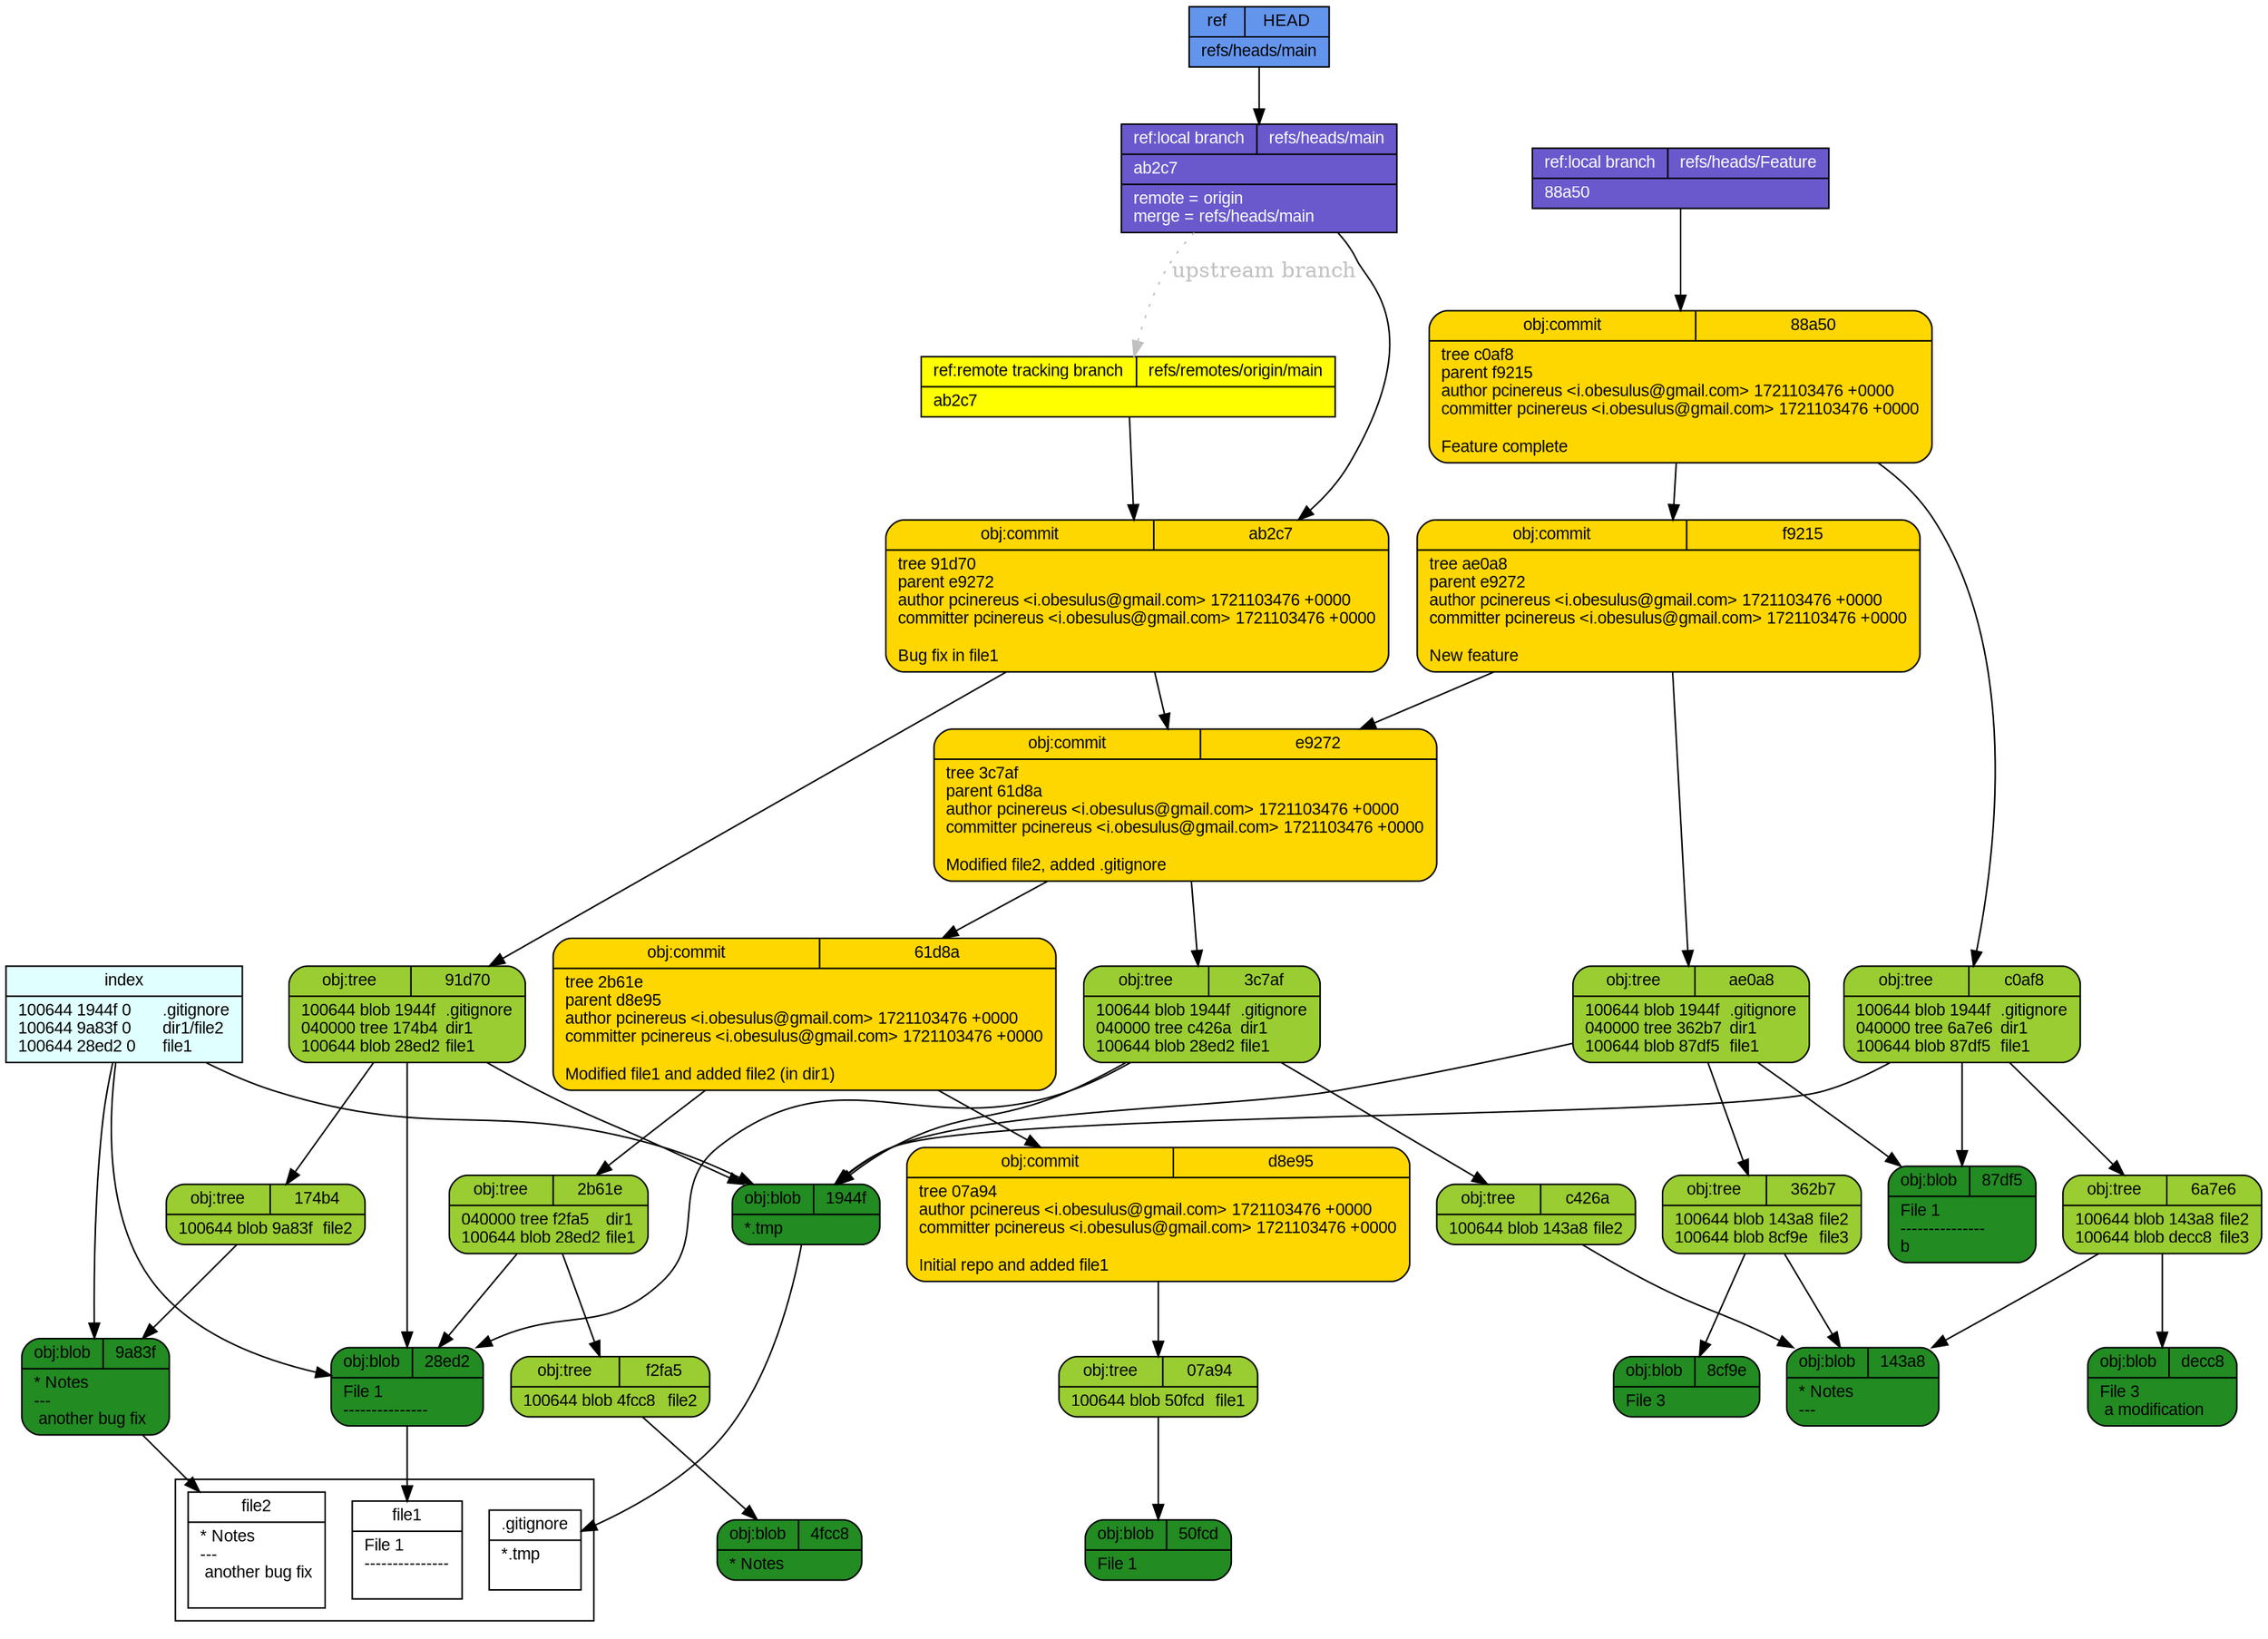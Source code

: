 digraph structs {
  node [shape=record,fontsize=11,fontname="arial"];
  rankdir="TB";
  _f2fa5 [fillcolor="yellowgreen", style="filled,rounded", label="{{obj:tree|f2fa5}|100644\ blob\ 4fcc8\	file2\l}"]  _f2fa5 -> _4fcc8
  _07a94 [fillcolor="yellowgreen", style="filled,rounded", label="{{obj:tree|07a94}|100644\ blob\ 50fcd\	file1\l}"]  _07a94 -> _50fcd
  _143a8 [fillcolor="forestgreen", style="filled,rounded", label="{{obj:blob|143a8}|\*\ Notes\l\-\-\-\l}"]  _c0af8 [fillcolor="yellowgreen", style="filled,rounded", label="{{obj:tree|c0af8}|100644\ blob\ 1944f\	\.gitignore\l040000\ tree\ 6a7e6\	dir1\l100644\ blob\ 87df5\	file1\l}"]  _c0af8 -> _1944f
  _c0af8 -> _6a7e6
  _c0af8 -> _87df5
  _4fcc8 [fillcolor="forestgreen", style="filled,rounded", label="{{obj:blob|4fcc8}|\*\ Notes\l}"]  _ab2c7 [fillcolor="gold", style="filled,rounded", label="{{obj:commit|ab2c7}|tree\ 91d70\lparent\ e9272\lauthor\ pcinereus\ \<i\.obesulus\@gmail\.com\>\ 1721103476\ \+0000\lcommitter\ pcinereus\ \<i\.obesulus\@gmail\.com\>\ 1721103476\ \+0000\l\lBug\ fix\ in\ file1\l}"]  _ab2c7 -> _91d70
  _ab2c7 -> _e9272
  _c426a [fillcolor="yellowgreen", style="filled,rounded", label="{{obj:tree|c426a}|100644\ blob\ 143a8\	file2\l}"]  _c426a -> _143a8
  _1944f [fillcolor="forestgreen", style="filled,rounded", label="{{obj:blob|1944f}|\*\.tmp\l}"]  _88a50 [fillcolor="gold", style="filled,rounded", label="{{obj:commit|88a50}|tree\ c0af8\lparent\ f9215\lauthor\ pcinereus\ \<i\.obesulus\@gmail\.com\>\ 1721103476\ \+0000\lcommitter\ pcinereus\ \<i\.obesulus\@gmail\.com\>\ 1721103476\ \+0000\l\lFeature\ complete\l}"]  _88a50 -> _c0af8
  _88a50 -> _f9215
  _50fcd [fillcolor="forestgreen", style="filled,rounded", label="{{obj:blob|50fcd}|File\ 1\l}"]  _61d8a [fillcolor="gold", style="filled,rounded", label="{{obj:commit|61d8a}|tree\ 2b61e\lparent\ d8e95\lauthor\ pcinereus\ \<i\.obesulus\@gmail\.com\>\ 1721103476\ \+0000\lcommitter\ pcinereus\ \<i\.obesulus\@gmail\.com\>\ 1721103476\ \+0000\l\lModified\ file1\ and\ added\ file2\ \(in\ dir1\)\l}"]  _61d8a -> _2b61e
  _61d8a -> _d8e95
  _8cf9e [fillcolor="forestgreen", style="filled,rounded", label="{{obj:blob|8cf9e}|File\ 3\l}"]  _91d70 [fillcolor="yellowgreen", style="filled,rounded", label="{{obj:tree|91d70}|100644\ blob\ 1944f\	\.gitignore\l040000\ tree\ 174b4\	dir1\l100644\ blob\ 28ed2\	file1\l}"]  _91d70 -> _1944f
  _91d70 -> _174b4
  _91d70 -> _28ed2
  _9a83f [fillcolor="forestgreen", style="filled,rounded", label="{{obj:blob|9a83f}|\*\ Notes\l\-\-\-\l\ another\ bug\ fix\l}"]  _ae0a8 [fillcolor="yellowgreen", style="filled,rounded", label="{{obj:tree|ae0a8}|100644\ blob\ 1944f\	\.gitignore\l040000\ tree\ 362b7\	dir1\l100644\ blob\ 87df5\	file1\l}"]  _ae0a8 -> _1944f
  _ae0a8 -> _362b7
  _ae0a8 -> _87df5
  _e9272 [fillcolor="gold", style="filled,rounded", label="{{obj:commit|e9272}|tree\ 3c7af\lparent\ 61d8a\lauthor\ pcinereus\ \<i\.obesulus\@gmail\.com\>\ 1721103476\ \+0000\lcommitter\ pcinereus\ \<i\.obesulus\@gmail\.com\>\ 1721103476\ \+0000\l\lModified\ file2\,\ added\ \.gitignore\l}"]  _e9272 -> _3c7af
  _e9272 -> _61d8a
  _f9215 [fillcolor="gold", style="filled,rounded", label="{{obj:commit|f9215}|tree\ ae0a8\lparent\ e9272\lauthor\ pcinereus\ \<i\.obesulus\@gmail\.com\>\ 1721103476\ \+0000\lcommitter\ pcinereus\ \<i\.obesulus\@gmail\.com\>\ 1721103476\ \+0000\l\lNew\ feature\l}"]  _f9215 -> _ae0a8
  _f9215 -> _e9272
  _2b61e [fillcolor="yellowgreen", style="filled,rounded", label="{{obj:tree|2b61e}|040000\ tree\ f2fa5\	dir1\l100644\ blob\ 28ed2\	file1\l}"]  _2b61e -> _f2fa5
  _2b61e -> _28ed2
  _d8e95 [fillcolor="gold", style="filled,rounded", label="{{obj:commit|d8e95}|tree\ 07a94\lauthor\ pcinereus\ \<i\.obesulus\@gmail\.com\>\ 1721103476\ \+0000\lcommitter\ pcinereus\ \<i\.obesulus\@gmail\.com\>\ 1721103476\ \+0000\l\lInitial\ repo\ and\ added\ file1\l}"]  _d8e95 -> _07a94
  _87df5 [fillcolor="forestgreen", style="filled,rounded", label="{{obj:blob|87df5}|File\ 1\l\-\-\-\-\-\-\-\-\-\-\-\-\-\-\-\lb\l}"]  _362b7 [fillcolor="yellowgreen", style="filled,rounded", label="{{obj:tree|362b7}|100644\ blob\ 143a8\	file2\l100644\ blob\ 8cf9e\	file3\l}"]  _362b7 -> _143a8
  _362b7 -> _8cf9e
  _3c7af [fillcolor="yellowgreen", style="filled,rounded", label="{{obj:tree|3c7af}|100644\ blob\ 1944f\	\.gitignore\l040000\ tree\ c426a\	dir1\l100644\ blob\ 28ed2\	file1\l}"]  _3c7af -> _1944f
  _3c7af -> _c426a
  _3c7af -> _28ed2
  _28ed2 [fillcolor="forestgreen", style="filled,rounded", label="{{obj:blob|28ed2}|File\ 1\l\-\-\-\-\-\-\-\-\-\-\-\-\-\-\-\l}"]  _6a7e6 [fillcolor="yellowgreen", style="filled,rounded", label="{{obj:tree|6a7e6}|100644\ blob\ 143a8\	file2\l100644\ blob\ decc8\	file3\l}"]  _6a7e6 -> _143a8
  _6a7e6 -> _decc8
  _174b4 [fillcolor="yellowgreen", style="filled,rounded", label="{{obj:tree|174b4}|100644\ blob\ 9a83f\	file2\l}"]  _174b4 -> _9a83f
  _decc8 [fillcolor="forestgreen", style="filled,rounded", label="{{obj:blob|decc8}|File\ 3\l\ a\ modification\l}"]  _refs___heads___Feature [style=filled, fillcolor=slateblue3, fontcolor = white,  label="{{ref:local branch|refs\/heads\/Feature}|88a50\l}"]
  _refs___heads___Feature -> _88a50
  _refs___heads___main -> _refs___remotes___origin___main [style=dotted, color=gray, fontcolor=gray, label="upstream branch"]
  _refs___heads___main [style=filled, fillcolor=slateblue3, fontcolor = white,  label="{{ref:local branch|refs\/heads\/main}|ab2c7\l|remote\ \=\ origin\lmerge\ \=\ refs\/heads\/main\l}"]
  _refs___heads___main -> _ab2c7
  _refs___remotes___origin___main [style=filled, fillcolor=yellow, fontcolor = black,  label="{{ref:remote tracking branch|refs\/remotes\/origin\/main}|ab2c7\l}"]
  _refs___remotes___origin___main -> _ab2c7
  _HEAD [style=filled, fillcolor=cornflowerblue, fontcolor=black,  label="{{ref|HEAD}|refs\/heads\/main\l}"]
  _HEAD -> _refs___heads___main
  index -> _1944f
  index -> _9a83f
  index -> _28ed2
  index [style=filled, fillcolor=lightcyan, label="{{index}|100644\ 1944f\ 0\	\.gitignore\l100644\ 9a83f\ 0\	dir1\/file2\l100644\ 28ed2\ 0\	file1\l}"]
subgraph cluster_1 {rank=sink  _gitignore [fillcolor="white", label="{{.gitignore}|*.tmp\l\l}"] 
  _file2 [fillcolor="white", label="{{file2}|* Notes\l---\l another bug fix\l\l}"] 
  _file1 [fillcolor="white", label="{{file1}|File 1\l---------------\l\l}"] 
}
 _1944f -> _gitignore
 _9a83f -> _file2
 _28ed2 -> _file1
}
